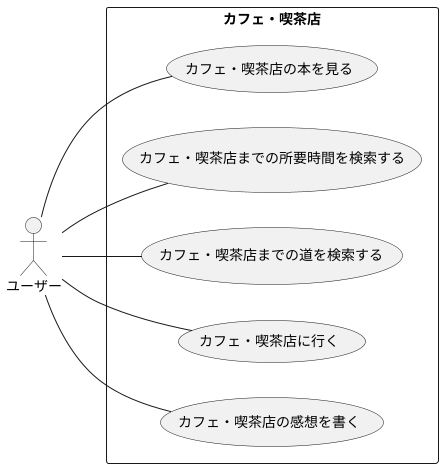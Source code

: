 @startuml Cafe Log UserCase

actor ユーザー
left to right direction
rectangle カフェ・喫茶店 {
    
    ユーザー -- (カフェ・喫茶店の本を見る)
    ユーザー -- (カフェ・喫茶店までの所要時間を検索する)
    ユーザー -- (カフェ・喫茶店までの道を検索する)
    ユーザー -- (カフェ・喫茶店に行く)
    ユーザー -- (カフェ・喫茶店の感想を書く)
}

@enduml